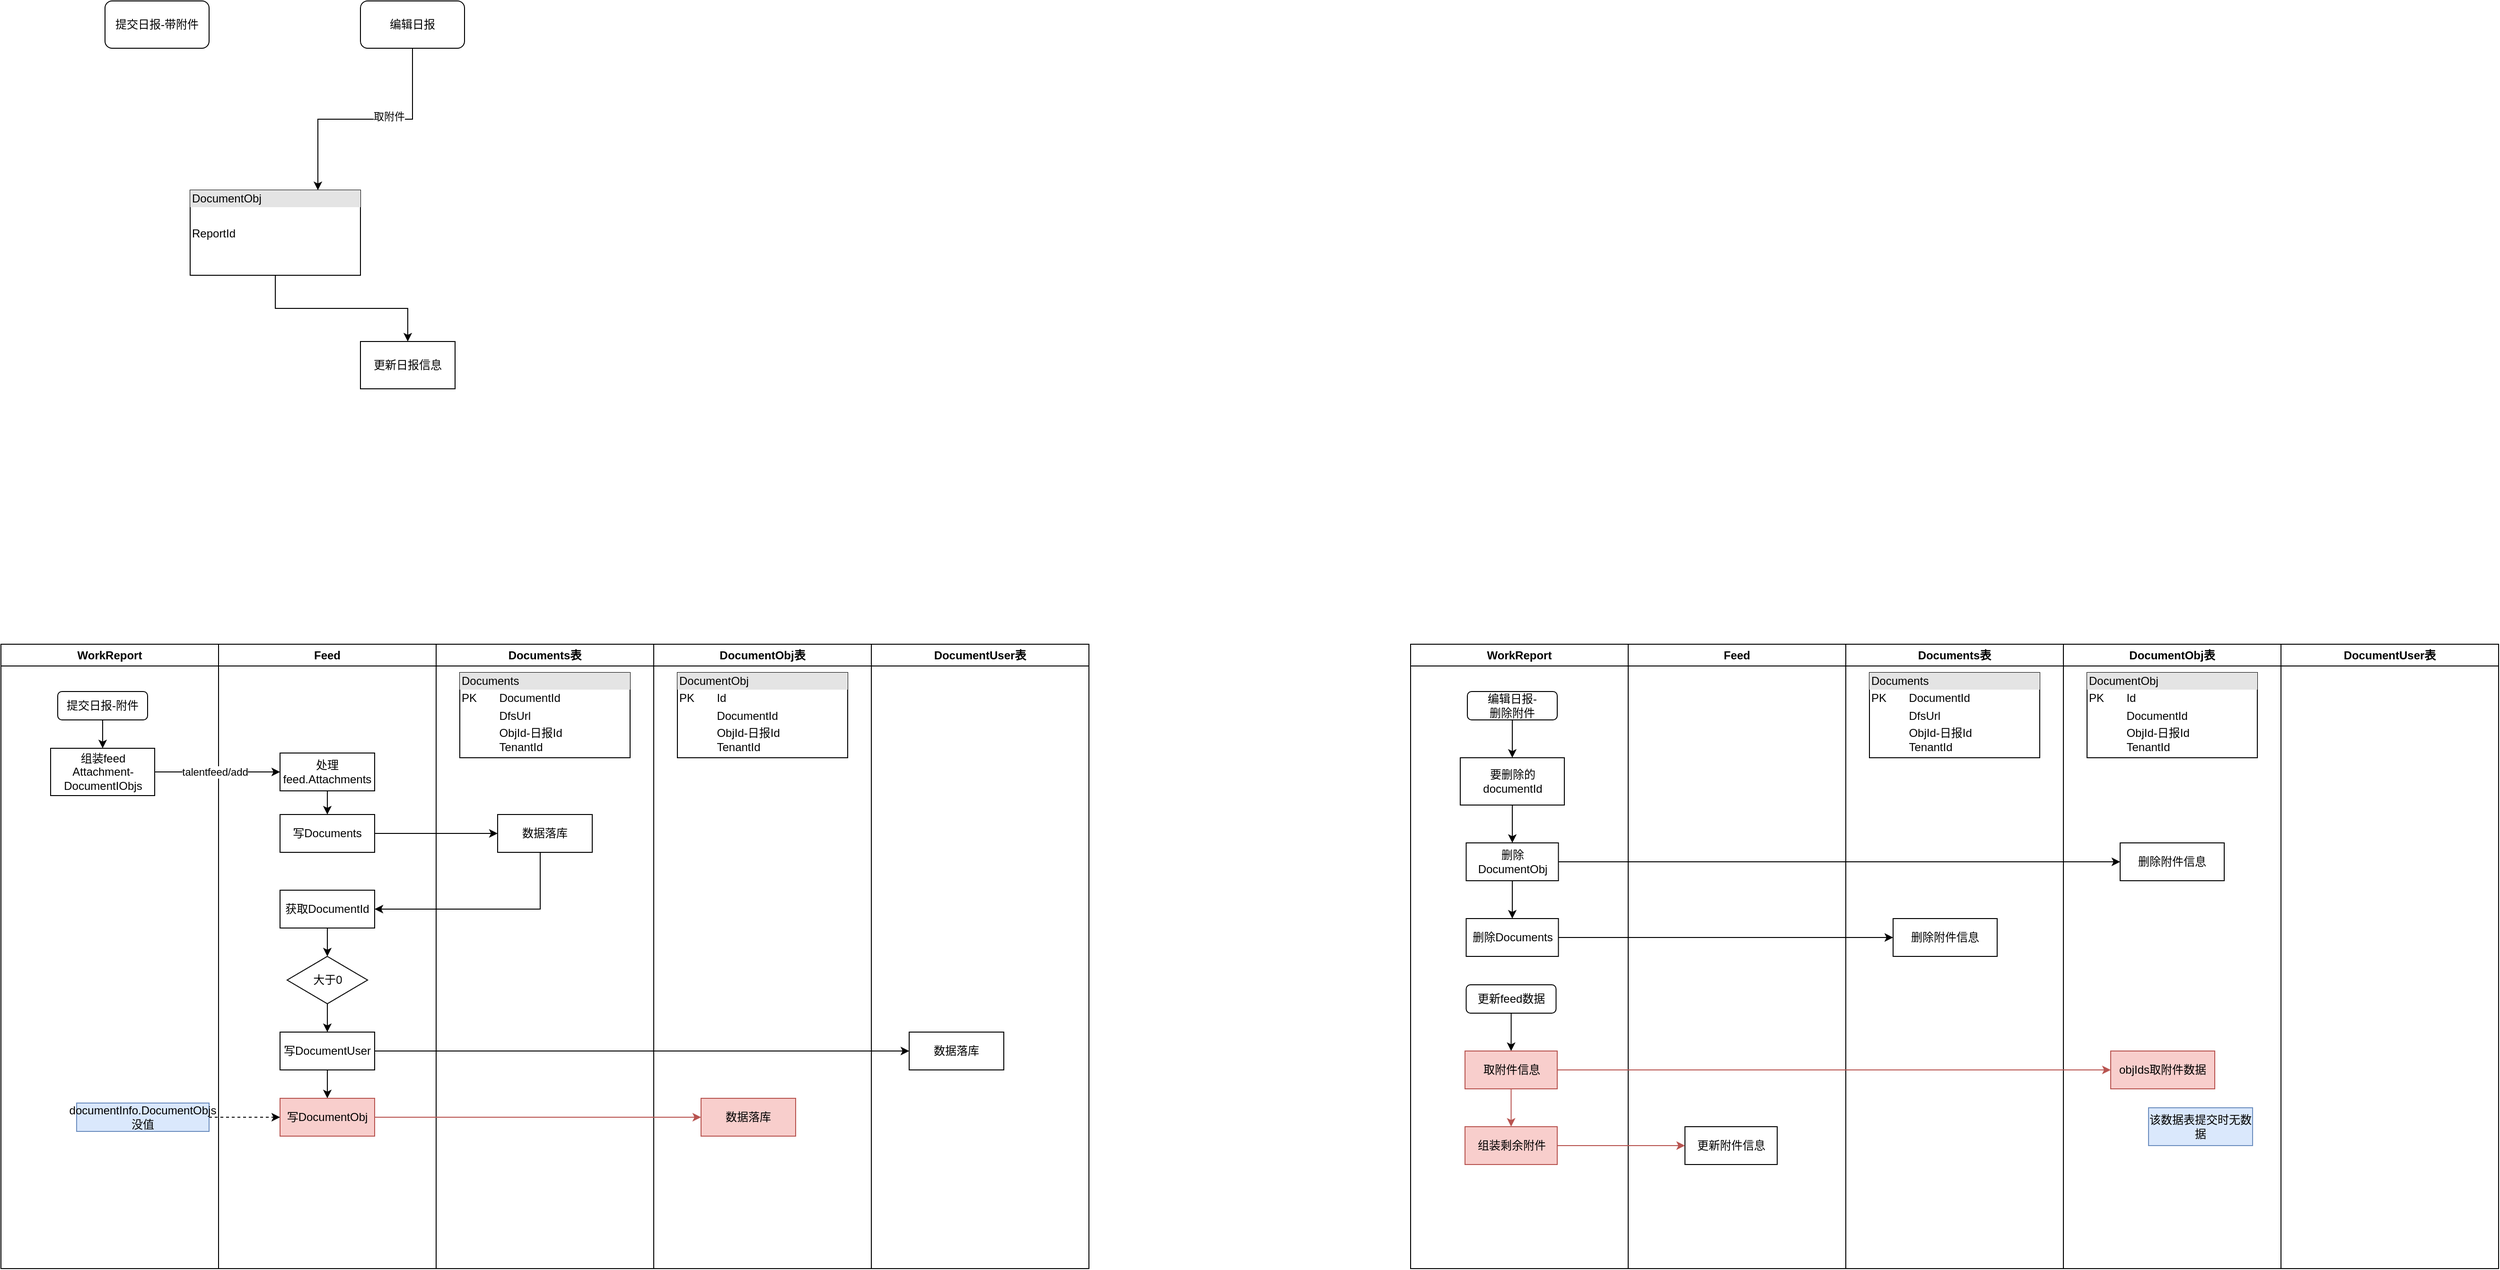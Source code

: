 <mxfile version="24.7.16">
  <diagram name="第 1 页" id="ZODho1YTwk8L0AcLsVZ4">
    <mxGraphModel dx="1262" dy="564" grid="1" gridSize="10" guides="1" tooltips="1" connect="1" arrows="1" fold="1" page="1" pageScale="1" pageWidth="300000" pageHeight="30000" math="0" shadow="0">
      <root>
        <mxCell id="0" />
        <mxCell id="1" parent="0" />
        <mxCell id="ZABLcEXRUTG0PCkeSqWx-1" value="提交日报-带附件" style="rounded=1;whiteSpace=wrap;html=1;" parent="1" vertex="1">
          <mxGeometry x="160" y="70" width="110" height="50" as="geometry" />
        </mxCell>
        <mxCell id="ZABLcEXRUTG0PCkeSqWx-12" style="edgeStyle=orthogonalEdgeStyle;rounded=0;orthogonalLoop=1;jettySize=auto;html=1;entryX=0.5;entryY=0;entryDx=0;entryDy=0;" parent="1" source="ZABLcEXRUTG0PCkeSqWx-6" target="ZABLcEXRUTG0PCkeSqWx-11" edge="1">
          <mxGeometry relative="1" as="geometry" />
        </mxCell>
        <mxCell id="ZABLcEXRUTG0PCkeSqWx-6" value="&lt;div style=&quot;box-sizing:border-box;width:100%;background:#e4e4e4;padding:2px;&quot;&gt;DocumentObj&lt;/div&gt;&lt;table style=&quot;width:100%;font-size:1em;&quot; cellpadding=&quot;2&quot; cellspacing=&quot;0&quot;&gt;&lt;tbody&gt;&lt;tr&gt;&lt;td&gt;&lt;/td&gt;&lt;td&gt;&lt;br&gt;&lt;/td&gt;&lt;/tr&gt;&lt;tr&gt;&lt;td&gt;ReportId&lt;/td&gt;&lt;td&gt;&lt;br&gt;&lt;/td&gt;&lt;/tr&gt;&lt;tr&gt;&lt;td&gt;&lt;/td&gt;&lt;td&gt;&lt;br&gt;&lt;/td&gt;&lt;/tr&gt;&lt;/tbody&gt;&lt;/table&gt;" style="verticalAlign=top;align=left;overflow=fill;html=1;whiteSpace=wrap;" parent="1" vertex="1">
          <mxGeometry x="250" y="270" width="180" height="90" as="geometry" />
        </mxCell>
        <mxCell id="ZABLcEXRUTG0PCkeSqWx-8" style="edgeStyle=orthogonalEdgeStyle;rounded=0;orthogonalLoop=1;jettySize=auto;html=1;entryX=0.75;entryY=0;entryDx=0;entryDy=0;" parent="1" source="ZABLcEXRUTG0PCkeSqWx-7" target="ZABLcEXRUTG0PCkeSqWx-6" edge="1">
          <mxGeometry relative="1" as="geometry" />
        </mxCell>
        <mxCell id="ZABLcEXRUTG0PCkeSqWx-9" value="取附件" style="edgeLabel;html=1;align=center;verticalAlign=middle;resizable=0;points=[];" parent="ZABLcEXRUTG0PCkeSqWx-8" vertex="1" connectable="0">
          <mxGeometry x="-0.198" y="-3" relative="1" as="geometry">
            <mxPoint as="offset" />
          </mxGeometry>
        </mxCell>
        <mxCell id="ZABLcEXRUTG0PCkeSqWx-7" value="编辑日报" style="rounded=1;whiteSpace=wrap;html=1;" parent="1" vertex="1">
          <mxGeometry x="430" y="70" width="110" height="50" as="geometry" />
        </mxCell>
        <mxCell id="ZABLcEXRUTG0PCkeSqWx-11" value="更新日报信息" style="rounded=0;whiteSpace=wrap;html=1;" parent="1" vertex="1">
          <mxGeometry x="430" y="430" width="100" height="50" as="geometry" />
        </mxCell>
        <mxCell id="3Cn9zIdJPG4k2iGwDy2x-1" value="WorkReport" style="swimlane;whiteSpace=wrap;html=1;" vertex="1" parent="1">
          <mxGeometry x="50" y="750" width="230" height="660" as="geometry" />
        </mxCell>
        <mxCell id="3Cn9zIdJPG4k2iGwDy2x-11" value="" style="edgeStyle=orthogonalEdgeStyle;rounded=0;orthogonalLoop=1;jettySize=auto;html=1;" edge="1" parent="3Cn9zIdJPG4k2iGwDy2x-1" source="3Cn9zIdJPG4k2iGwDy2x-5" target="3Cn9zIdJPG4k2iGwDy2x-6">
          <mxGeometry relative="1" as="geometry" />
        </mxCell>
        <mxCell id="3Cn9zIdJPG4k2iGwDy2x-5" value="提交日报-附件" style="rounded=1;whiteSpace=wrap;html=1;" vertex="1" parent="3Cn9zIdJPG4k2iGwDy2x-1">
          <mxGeometry x="60" y="50" width="95" height="30" as="geometry" />
        </mxCell>
        <mxCell id="3Cn9zIdJPG4k2iGwDy2x-6" value="组装feed&lt;div&gt;Attachment-DocumentIObjs&lt;/div&gt;" style="rounded=0;whiteSpace=wrap;html=1;" vertex="1" parent="3Cn9zIdJPG4k2iGwDy2x-1">
          <mxGeometry x="52.5" y="110" width="110" height="50" as="geometry" />
        </mxCell>
        <mxCell id="3Cn9zIdJPG4k2iGwDy2x-34" value="documentInfo.DocumentObjs&lt;div&gt;没值&lt;/div&gt;" style="text;html=1;align=center;verticalAlign=middle;whiteSpace=wrap;rounded=0;fillColor=#dae8fc;strokeColor=#6c8ebf;" vertex="1" parent="3Cn9zIdJPG4k2iGwDy2x-1">
          <mxGeometry x="80" y="485" width="140" height="30" as="geometry" />
        </mxCell>
        <mxCell id="3Cn9zIdJPG4k2iGwDy2x-2" value="Feed" style="swimlane;whiteSpace=wrap;html=1;" vertex="1" parent="1">
          <mxGeometry x="280" y="750" width="230" height="660" as="geometry" />
        </mxCell>
        <mxCell id="3Cn9zIdJPG4k2iGwDy2x-20" value="" style="edgeStyle=orthogonalEdgeStyle;rounded=0;orthogonalLoop=1;jettySize=auto;html=1;" edge="1" parent="3Cn9zIdJPG4k2iGwDy2x-2" source="3Cn9zIdJPG4k2iGwDy2x-8" target="3Cn9zIdJPG4k2iGwDy2x-18">
          <mxGeometry relative="1" as="geometry" />
        </mxCell>
        <mxCell id="3Cn9zIdJPG4k2iGwDy2x-8" value="处理feed.Attachments" style="rounded=0;whiteSpace=wrap;html=1;" vertex="1" parent="3Cn9zIdJPG4k2iGwDy2x-2">
          <mxGeometry x="65" y="115" width="100" height="40" as="geometry" />
        </mxCell>
        <mxCell id="3Cn9zIdJPG4k2iGwDy2x-29" value="" style="edgeStyle=orthogonalEdgeStyle;rounded=0;orthogonalLoop=1;jettySize=auto;html=1;" edge="1" parent="3Cn9zIdJPG4k2iGwDy2x-2" source="3Cn9zIdJPG4k2iGwDy2x-15" target="3Cn9zIdJPG4k2iGwDy2x-28">
          <mxGeometry relative="1" as="geometry" />
        </mxCell>
        <mxCell id="3Cn9zIdJPG4k2iGwDy2x-15" value="获取DocumentId" style="rounded=0;whiteSpace=wrap;html=1;" vertex="1" parent="3Cn9zIdJPG4k2iGwDy2x-2">
          <mxGeometry x="65" y="260" width="100" height="40" as="geometry" />
        </mxCell>
        <mxCell id="3Cn9zIdJPG4k2iGwDy2x-31" value="" style="edgeStyle=orthogonalEdgeStyle;rounded=0;orthogonalLoop=1;jettySize=auto;html=1;" edge="1" parent="3Cn9zIdJPG4k2iGwDy2x-2" source="3Cn9zIdJPG4k2iGwDy2x-17" target="3Cn9zIdJPG4k2iGwDy2x-24">
          <mxGeometry relative="1" as="geometry" />
        </mxCell>
        <mxCell id="3Cn9zIdJPG4k2iGwDy2x-17" value="写DocumentUser" style="rounded=0;whiteSpace=wrap;html=1;" vertex="1" parent="3Cn9zIdJPG4k2iGwDy2x-2">
          <mxGeometry x="65" y="410" width="100" height="40" as="geometry" />
        </mxCell>
        <mxCell id="3Cn9zIdJPG4k2iGwDy2x-18" value="写Documents" style="rounded=0;whiteSpace=wrap;html=1;" vertex="1" parent="3Cn9zIdJPG4k2iGwDy2x-2">
          <mxGeometry x="65" y="180" width="100" height="40" as="geometry" />
        </mxCell>
        <mxCell id="3Cn9zIdJPG4k2iGwDy2x-24" value="写DocumentObj" style="rounded=0;whiteSpace=wrap;html=1;fillColor=#f8cecc;strokeColor=#b85450;" vertex="1" parent="3Cn9zIdJPG4k2iGwDy2x-2">
          <mxGeometry x="65" y="480" width="100" height="40" as="geometry" />
        </mxCell>
        <mxCell id="3Cn9zIdJPG4k2iGwDy2x-30" value="" style="edgeStyle=orthogonalEdgeStyle;rounded=0;orthogonalLoop=1;jettySize=auto;html=1;" edge="1" parent="3Cn9zIdJPG4k2iGwDy2x-2" source="3Cn9zIdJPG4k2iGwDy2x-28" target="3Cn9zIdJPG4k2iGwDy2x-17">
          <mxGeometry relative="1" as="geometry" />
        </mxCell>
        <mxCell id="3Cn9zIdJPG4k2iGwDy2x-28" value="大于0" style="rhombus;whiteSpace=wrap;html=1;" vertex="1" parent="3Cn9zIdJPG4k2iGwDy2x-2">
          <mxGeometry x="72.5" y="330" width="85" height="50" as="geometry" />
        </mxCell>
        <mxCell id="3Cn9zIdJPG4k2iGwDy2x-3" value="Documents表" style="swimlane;whiteSpace=wrap;html=1;" vertex="1" parent="1">
          <mxGeometry x="510" y="750" width="230" height="660" as="geometry" />
        </mxCell>
        <mxCell id="3Cn9zIdJPG4k2iGwDy2x-12" value="数据落库" style="rounded=0;whiteSpace=wrap;html=1;" vertex="1" parent="3Cn9zIdJPG4k2iGwDy2x-3">
          <mxGeometry x="65" y="180" width="100" height="40" as="geometry" />
        </mxCell>
        <mxCell id="3Cn9zIdJPG4k2iGwDy2x-39" value="&lt;div style=&quot;box-sizing:border-box;width:100%;background:#e4e4e4;padding:2px;&quot;&gt;Documents&lt;/div&gt;&lt;table style=&quot;width:100%;font-size:1em;&quot; cellpadding=&quot;2&quot; cellspacing=&quot;0&quot;&gt;&lt;tbody&gt;&lt;tr&gt;&lt;td&gt;PK&lt;/td&gt;&lt;td&gt;DocumentId&lt;/td&gt;&lt;/tr&gt;&lt;tr&gt;&lt;td&gt;&lt;br&gt;&lt;/td&gt;&lt;td&gt;DfsUrl&lt;/td&gt;&lt;/tr&gt;&lt;tr&gt;&lt;td&gt;&lt;/td&gt;&lt;td&gt;ObjId-日报Id&lt;br&gt;TenantId&lt;/td&gt;&lt;/tr&gt;&lt;/tbody&gt;&lt;/table&gt;" style="verticalAlign=top;align=left;overflow=fill;html=1;whiteSpace=wrap;" vertex="1" parent="3Cn9zIdJPG4k2iGwDy2x-3">
          <mxGeometry x="25" y="30" width="180" height="90" as="geometry" />
        </mxCell>
        <mxCell id="3Cn9zIdJPG4k2iGwDy2x-4" value="DocumentObj表" style="swimlane;whiteSpace=wrap;html=1;" vertex="1" parent="1">
          <mxGeometry x="740" y="750" width="230" height="660" as="geometry" />
        </mxCell>
        <mxCell id="3Cn9zIdJPG4k2iGwDy2x-14" value="数据落库" style="rounded=0;whiteSpace=wrap;html=1;fillColor=#f8cecc;strokeColor=#b85450;" vertex="1" parent="3Cn9zIdJPG4k2iGwDy2x-4">
          <mxGeometry x="50" y="480" width="100" height="40" as="geometry" />
        </mxCell>
        <mxCell id="3Cn9zIdJPG4k2iGwDy2x-40" value="&lt;div style=&quot;box-sizing:border-box;width:100%;background:#e4e4e4;padding:2px;&quot;&gt;DocumentObj&lt;/div&gt;&lt;table style=&quot;width:100%;font-size:1em;&quot; cellpadding=&quot;2&quot; cellspacing=&quot;0&quot;&gt;&lt;tbody&gt;&lt;tr&gt;&lt;td&gt;PK&lt;/td&gt;&lt;td&gt;Id&lt;/td&gt;&lt;/tr&gt;&lt;tr&gt;&lt;td&gt;&lt;br&gt;&lt;/td&gt;&lt;td&gt;DocumentId&lt;/td&gt;&lt;/tr&gt;&lt;tr&gt;&lt;td&gt;&lt;/td&gt;&lt;td&gt;ObjId-日报Id&lt;br&gt;TenantId&lt;/td&gt;&lt;/tr&gt;&lt;/tbody&gt;&lt;/table&gt;" style="verticalAlign=top;align=left;overflow=fill;html=1;whiteSpace=wrap;" vertex="1" parent="3Cn9zIdJPG4k2iGwDy2x-4">
          <mxGeometry x="25" y="30" width="180" height="90" as="geometry" />
        </mxCell>
        <mxCell id="3Cn9zIdJPG4k2iGwDy2x-9" style="edgeStyle=orthogonalEdgeStyle;rounded=0;orthogonalLoop=1;jettySize=auto;html=1;entryX=0;entryY=0.5;entryDx=0;entryDy=0;" edge="1" parent="1" source="3Cn9zIdJPG4k2iGwDy2x-6" target="3Cn9zIdJPG4k2iGwDy2x-8">
          <mxGeometry relative="1" as="geometry" />
        </mxCell>
        <mxCell id="3Cn9zIdJPG4k2iGwDy2x-10" value="talentfeed/add" style="edgeLabel;html=1;align=center;verticalAlign=middle;resizable=0;points=[];" vertex="1" connectable="0" parent="3Cn9zIdJPG4k2iGwDy2x-9">
          <mxGeometry x="-0.044" relative="1" as="geometry">
            <mxPoint as="offset" />
          </mxGeometry>
        </mxCell>
        <mxCell id="3Cn9zIdJPG4k2iGwDy2x-16" style="edgeStyle=orthogonalEdgeStyle;rounded=0;orthogonalLoop=1;jettySize=auto;html=1;entryX=1;entryY=0.5;entryDx=0;entryDy=0;" edge="1" parent="1" source="3Cn9zIdJPG4k2iGwDy2x-12" target="3Cn9zIdJPG4k2iGwDy2x-15">
          <mxGeometry relative="1" as="geometry">
            <Array as="points">
              <mxPoint x="620" y="970" />
            </Array>
          </mxGeometry>
        </mxCell>
        <mxCell id="3Cn9zIdJPG4k2iGwDy2x-19" style="edgeStyle=orthogonalEdgeStyle;rounded=0;orthogonalLoop=1;jettySize=auto;html=1;" edge="1" parent="1" source="3Cn9zIdJPG4k2iGwDy2x-18" target="3Cn9zIdJPG4k2iGwDy2x-12">
          <mxGeometry relative="1" as="geometry" />
        </mxCell>
        <mxCell id="3Cn9zIdJPG4k2iGwDy2x-21" value="DocumentUser表" style="swimlane;whiteSpace=wrap;html=1;" vertex="1" parent="1">
          <mxGeometry x="970" y="750" width="230" height="660" as="geometry" />
        </mxCell>
        <mxCell id="3Cn9zIdJPG4k2iGwDy2x-22" value="数据落库" style="rounded=0;whiteSpace=wrap;html=1;" vertex="1" parent="3Cn9zIdJPG4k2iGwDy2x-21">
          <mxGeometry x="40" y="410" width="100" height="40" as="geometry" />
        </mxCell>
        <mxCell id="3Cn9zIdJPG4k2iGwDy2x-23" style="edgeStyle=orthogonalEdgeStyle;rounded=0;orthogonalLoop=1;jettySize=auto;html=1;" edge="1" parent="1" source="3Cn9zIdJPG4k2iGwDy2x-17" target="3Cn9zIdJPG4k2iGwDy2x-22">
          <mxGeometry relative="1" as="geometry" />
        </mxCell>
        <mxCell id="3Cn9zIdJPG4k2iGwDy2x-25" style="edgeStyle=orthogonalEdgeStyle;rounded=0;orthogonalLoop=1;jettySize=auto;html=1;fillColor=#f8cecc;strokeColor=#b85450;" edge="1" parent="1" source="3Cn9zIdJPG4k2iGwDy2x-24" target="3Cn9zIdJPG4k2iGwDy2x-14">
          <mxGeometry relative="1" as="geometry" />
        </mxCell>
        <mxCell id="3Cn9zIdJPG4k2iGwDy2x-37" style="edgeStyle=orthogonalEdgeStyle;rounded=0;orthogonalLoop=1;jettySize=auto;html=1;entryX=0;entryY=0.5;entryDx=0;entryDy=0;dashed=1;" edge="1" parent="1" source="3Cn9zIdJPG4k2iGwDy2x-34" target="3Cn9zIdJPG4k2iGwDy2x-24">
          <mxGeometry relative="1" as="geometry" />
        </mxCell>
        <mxCell id="3Cn9zIdJPG4k2iGwDy2x-72" value="WorkReport" style="swimlane;whiteSpace=wrap;html=1;" vertex="1" parent="1">
          <mxGeometry x="1540" y="750" width="230" height="660" as="geometry" />
        </mxCell>
        <mxCell id="3Cn9zIdJPG4k2iGwDy2x-73" value="" style="edgeStyle=orthogonalEdgeStyle;rounded=0;orthogonalLoop=1;jettySize=auto;html=1;" edge="1" parent="3Cn9zIdJPG4k2iGwDy2x-72" source="3Cn9zIdJPG4k2iGwDy2x-74" target="3Cn9zIdJPG4k2iGwDy2x-75">
          <mxGeometry relative="1" as="geometry" />
        </mxCell>
        <mxCell id="3Cn9zIdJPG4k2iGwDy2x-74" value="编辑日报-&lt;div&gt;删除附件&lt;/div&gt;" style="rounded=1;whiteSpace=wrap;html=1;" vertex="1" parent="3Cn9zIdJPG4k2iGwDy2x-72">
          <mxGeometry x="60" y="50" width="95" height="30" as="geometry" />
        </mxCell>
        <mxCell id="3Cn9zIdJPG4k2iGwDy2x-124" value="" style="edgeStyle=orthogonalEdgeStyle;rounded=0;orthogonalLoop=1;jettySize=auto;html=1;" edge="1" parent="3Cn9zIdJPG4k2iGwDy2x-72" source="3Cn9zIdJPG4k2iGwDy2x-75" target="3Cn9zIdJPG4k2iGwDy2x-123">
          <mxGeometry relative="1" as="geometry" />
        </mxCell>
        <mxCell id="3Cn9zIdJPG4k2iGwDy2x-75" value="要删除的documentId" style="rounded=0;whiteSpace=wrap;html=1;" vertex="1" parent="3Cn9zIdJPG4k2iGwDy2x-72">
          <mxGeometry x="52.5" y="120" width="110" height="50" as="geometry" />
        </mxCell>
        <mxCell id="3Cn9zIdJPG4k2iGwDy2x-129" value="" style="edgeStyle=orthogonalEdgeStyle;rounded=0;orthogonalLoop=1;jettySize=auto;html=1;" edge="1" parent="3Cn9zIdJPG4k2iGwDy2x-72" source="3Cn9zIdJPG4k2iGwDy2x-116" target="3Cn9zIdJPG4k2iGwDy2x-128">
          <mxGeometry relative="1" as="geometry" />
        </mxCell>
        <mxCell id="3Cn9zIdJPG4k2iGwDy2x-116" value="更新feed数据" style="rounded=1;whiteSpace=wrap;html=1;" vertex="1" parent="3Cn9zIdJPG4k2iGwDy2x-72">
          <mxGeometry x="58.75" y="360" width="95" height="30" as="geometry" />
        </mxCell>
        <mxCell id="3Cn9zIdJPG4k2iGwDy2x-121" value="删除Documents" style="rounded=0;whiteSpace=wrap;html=1;" vertex="1" parent="3Cn9zIdJPG4k2iGwDy2x-72">
          <mxGeometry x="58.75" y="290" width="97.5" height="40" as="geometry" />
        </mxCell>
        <mxCell id="3Cn9zIdJPG4k2iGwDy2x-126" value="" style="edgeStyle=orthogonalEdgeStyle;rounded=0;orthogonalLoop=1;jettySize=auto;html=1;" edge="1" parent="3Cn9zIdJPG4k2iGwDy2x-72" source="3Cn9zIdJPG4k2iGwDy2x-123" target="3Cn9zIdJPG4k2iGwDy2x-121">
          <mxGeometry relative="1" as="geometry" />
        </mxCell>
        <mxCell id="3Cn9zIdJPG4k2iGwDy2x-123" value="删除DocumentObj" style="rounded=0;whiteSpace=wrap;html=1;" vertex="1" parent="3Cn9zIdJPG4k2iGwDy2x-72">
          <mxGeometry x="58.75" y="210" width="97.5" height="40" as="geometry" />
        </mxCell>
        <mxCell id="3Cn9zIdJPG4k2iGwDy2x-132" value="" style="edgeStyle=orthogonalEdgeStyle;rounded=0;orthogonalLoop=1;jettySize=auto;html=1;fillColor=#f8cecc;strokeColor=#b85450;" edge="1" parent="3Cn9zIdJPG4k2iGwDy2x-72" source="3Cn9zIdJPG4k2iGwDy2x-128" target="3Cn9zIdJPG4k2iGwDy2x-131">
          <mxGeometry relative="1" as="geometry" />
        </mxCell>
        <mxCell id="3Cn9zIdJPG4k2iGwDy2x-128" value="取附件信息" style="rounded=0;whiteSpace=wrap;html=1;fillColor=#f8cecc;strokeColor=#b85450;" vertex="1" parent="3Cn9zIdJPG4k2iGwDy2x-72">
          <mxGeometry x="57.5" y="430" width="97.5" height="40" as="geometry" />
        </mxCell>
        <mxCell id="3Cn9zIdJPG4k2iGwDy2x-131" value="组装剩余附件" style="rounded=0;whiteSpace=wrap;html=1;fillColor=#f8cecc;strokeColor=#b85450;" vertex="1" parent="3Cn9zIdJPG4k2iGwDy2x-72">
          <mxGeometry x="57.5" y="510" width="97.5" height="40" as="geometry" />
        </mxCell>
        <mxCell id="3Cn9zIdJPG4k2iGwDy2x-77" value="Feed" style="swimlane;whiteSpace=wrap;html=1;" vertex="1" parent="1">
          <mxGeometry x="1770" y="750" width="230" height="660" as="geometry" />
        </mxCell>
        <mxCell id="3Cn9zIdJPG4k2iGwDy2x-133" value="更新附件信息" style="rounded=0;whiteSpace=wrap;html=1;" vertex="1" parent="3Cn9zIdJPG4k2iGwDy2x-77">
          <mxGeometry x="60" y="510" width="97.5" height="40" as="geometry" />
        </mxCell>
        <mxCell id="3Cn9zIdJPG4k2iGwDy2x-88" value="Documents表" style="swimlane;whiteSpace=wrap;html=1;" vertex="1" parent="1">
          <mxGeometry x="2000" y="750" width="230" height="660" as="geometry" />
        </mxCell>
        <mxCell id="3Cn9zIdJPG4k2iGwDy2x-90" value="&lt;div style=&quot;box-sizing:border-box;width:100%;background:#e4e4e4;padding:2px;&quot;&gt;Documents&lt;/div&gt;&lt;table style=&quot;width:100%;font-size:1em;&quot; cellpadding=&quot;2&quot; cellspacing=&quot;0&quot;&gt;&lt;tbody&gt;&lt;tr&gt;&lt;td&gt;PK&lt;/td&gt;&lt;td&gt;DocumentId&lt;/td&gt;&lt;/tr&gt;&lt;tr&gt;&lt;td&gt;&lt;br&gt;&lt;/td&gt;&lt;td&gt;DfsUrl&lt;/td&gt;&lt;/tr&gt;&lt;tr&gt;&lt;td&gt;&lt;/td&gt;&lt;td&gt;ObjId-日报Id&lt;br&gt;TenantId&lt;/td&gt;&lt;/tr&gt;&lt;/tbody&gt;&lt;/table&gt;" style="verticalAlign=top;align=left;overflow=fill;html=1;whiteSpace=wrap;" vertex="1" parent="3Cn9zIdJPG4k2iGwDy2x-88">
          <mxGeometry x="25" y="30" width="180" height="90" as="geometry" />
        </mxCell>
        <mxCell id="3Cn9zIdJPG4k2iGwDy2x-106" value="删除附件信息" style="rounded=0;whiteSpace=wrap;html=1;" vertex="1" parent="3Cn9zIdJPG4k2iGwDy2x-88">
          <mxGeometry x="50" y="290" width="110" height="40" as="geometry" />
        </mxCell>
        <mxCell id="3Cn9zIdJPG4k2iGwDy2x-91" value="DocumentObj表" style="swimlane;whiteSpace=wrap;html=1;" vertex="1" parent="1">
          <mxGeometry x="2230" y="750" width="230" height="660" as="geometry" />
        </mxCell>
        <mxCell id="3Cn9zIdJPG4k2iGwDy2x-93" value="&lt;div style=&quot;box-sizing:border-box;width:100%;background:#e4e4e4;padding:2px;&quot;&gt;DocumentObj&lt;/div&gt;&lt;table style=&quot;width:100%;font-size:1em;&quot; cellpadding=&quot;2&quot; cellspacing=&quot;0&quot;&gt;&lt;tbody&gt;&lt;tr&gt;&lt;td&gt;PK&lt;/td&gt;&lt;td&gt;Id&lt;/td&gt;&lt;/tr&gt;&lt;tr&gt;&lt;td&gt;&lt;br&gt;&lt;/td&gt;&lt;td&gt;DocumentId&lt;/td&gt;&lt;/tr&gt;&lt;tr&gt;&lt;td&gt;&lt;/td&gt;&lt;td&gt;ObjId-日报Id&lt;br&gt;TenantId&lt;/td&gt;&lt;/tr&gt;&lt;/tbody&gt;&lt;/table&gt;" style="verticalAlign=top;align=left;overflow=fill;html=1;whiteSpace=wrap;" vertex="1" parent="3Cn9zIdJPG4k2iGwDy2x-91">
          <mxGeometry x="25" y="30" width="180" height="90" as="geometry" />
        </mxCell>
        <mxCell id="3Cn9zIdJPG4k2iGwDy2x-107" value="删除附件信息" style="rounded=0;whiteSpace=wrap;html=1;" vertex="1" parent="3Cn9zIdJPG4k2iGwDy2x-91">
          <mxGeometry x="60" y="210" width="110" height="40" as="geometry" />
        </mxCell>
        <mxCell id="3Cn9zIdJPG4k2iGwDy2x-119" value="objIds取附件数据" style="rounded=0;whiteSpace=wrap;html=1;fillColor=#f8cecc;strokeColor=#b85450;" vertex="1" parent="3Cn9zIdJPG4k2iGwDy2x-91">
          <mxGeometry x="50" y="430" width="110" height="40" as="geometry" />
        </mxCell>
        <mxCell id="3Cn9zIdJPG4k2iGwDy2x-136" value="该数据表提交时无数据" style="rounded=0;whiteSpace=wrap;html=1;fillColor=#dae8fc;strokeColor=#6c8ebf;" vertex="1" parent="3Cn9zIdJPG4k2iGwDy2x-91">
          <mxGeometry x="90" y="490" width="110" height="40" as="geometry" />
        </mxCell>
        <mxCell id="3Cn9zIdJPG4k2iGwDy2x-98" value="DocumentUser表" style="swimlane;whiteSpace=wrap;html=1;" vertex="1" parent="1">
          <mxGeometry x="2460" y="750" width="230" height="660" as="geometry" />
        </mxCell>
        <mxCell id="3Cn9zIdJPG4k2iGwDy2x-125" style="edgeStyle=orthogonalEdgeStyle;rounded=0;orthogonalLoop=1;jettySize=auto;html=1;entryX=0;entryY=0.5;entryDx=0;entryDy=0;" edge="1" parent="1" source="3Cn9zIdJPG4k2iGwDy2x-123" target="3Cn9zIdJPG4k2iGwDy2x-107">
          <mxGeometry relative="1" as="geometry" />
        </mxCell>
        <mxCell id="3Cn9zIdJPG4k2iGwDy2x-127" style="edgeStyle=orthogonalEdgeStyle;rounded=0;orthogonalLoop=1;jettySize=auto;html=1;" edge="1" parent="1" source="3Cn9zIdJPG4k2iGwDy2x-121" target="3Cn9zIdJPG4k2iGwDy2x-106">
          <mxGeometry relative="1" as="geometry" />
        </mxCell>
        <mxCell id="3Cn9zIdJPG4k2iGwDy2x-130" style="edgeStyle=orthogonalEdgeStyle;rounded=0;orthogonalLoop=1;jettySize=auto;html=1;fillColor=#f8cecc;strokeColor=#b85450;" edge="1" parent="1" source="3Cn9zIdJPG4k2iGwDy2x-128" target="3Cn9zIdJPG4k2iGwDy2x-119">
          <mxGeometry relative="1" as="geometry" />
        </mxCell>
        <mxCell id="3Cn9zIdJPG4k2iGwDy2x-134" style="edgeStyle=orthogonalEdgeStyle;rounded=0;orthogonalLoop=1;jettySize=auto;html=1;fillColor=#f8cecc;strokeColor=#b85450;" edge="1" parent="1" source="3Cn9zIdJPG4k2iGwDy2x-131" target="3Cn9zIdJPG4k2iGwDy2x-133">
          <mxGeometry relative="1" as="geometry" />
        </mxCell>
      </root>
    </mxGraphModel>
  </diagram>
</mxfile>
